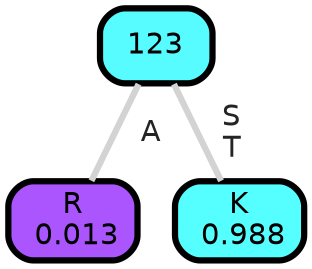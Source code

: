 graph Tree {
node [shape=box, style="filled, rounded",color="black",penwidth="3",fontcolor="black",                 fontname=helvetica] ;
graph [ranksep="0 equally", splines=straight,                 bgcolor=transparent, dpi=200] ;
edge [fontname=helvetica, fontweight=bold,fontcolor=grey14,color=lightgray] ;
0 [label="R
 0.013", fillcolor="#ab55ff"] ;
1 [label="123", fillcolor="#56fcff"] ;
2 [label="K
 0.988", fillcolor="#55ffff"] ;
1 -- 0 [label=" A",penwidth=3] ;
1 -- 2 [label=" S\n T",penwidth=3] ;
{rank = same;}}
